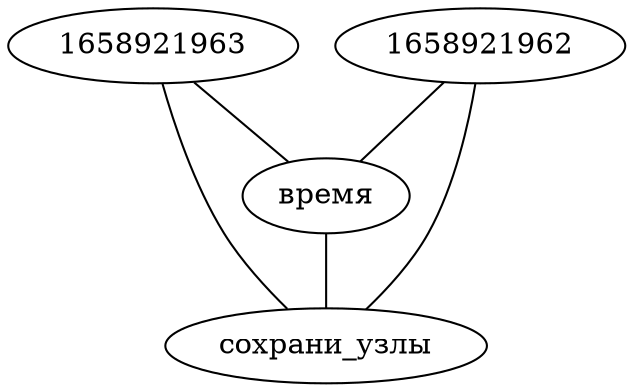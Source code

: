 strict graph G {
1658921963 -- сохрани_узлы
1658921963 -- время
1658921962 -- сохрани_узлы
1658921962 -- время
время -- сохрани_узлы
время -- 1658921962
}
